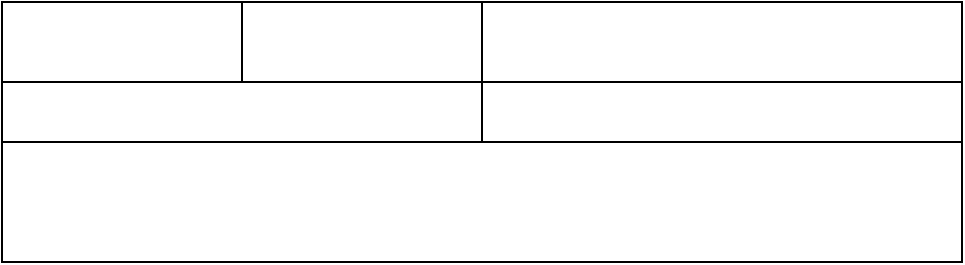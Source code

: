 <mxfile version="21.6.6" type="github">
  <diagram name="第 1 页" id="xoX98izYL95ySu7P4GVX">
    <mxGraphModel dx="2093" dy="903" grid="1" gridSize="10" guides="1" tooltips="1" connect="1" arrows="1" fold="1" page="1" pageScale="1" pageWidth="827" pageHeight="1169" math="0" shadow="0">
      <root>
        <mxCell id="0" />
        <mxCell id="1" parent="0" />
        <mxCell id="Z2o77yhwc-H93JAk-5GT-1" value="" style="rounded=0;whiteSpace=wrap;html=1;" vertex="1" parent="1">
          <mxGeometry x="200" y="200" width="120" height="40" as="geometry" />
        </mxCell>
        <mxCell id="Z2o77yhwc-H93JAk-5GT-2" value="" style="rounded=0;whiteSpace=wrap;html=1;" vertex="1" parent="1">
          <mxGeometry x="320" y="200" width="120" height="40" as="geometry" />
        </mxCell>
        <mxCell id="Z2o77yhwc-H93JAk-5GT-3" value="" style="rounded=0;whiteSpace=wrap;html=1;" vertex="1" parent="1">
          <mxGeometry x="440" y="200" width="240" height="40" as="geometry" />
        </mxCell>
        <mxCell id="Z2o77yhwc-H93JAk-5GT-4" value="" style="rounded=0;whiteSpace=wrap;html=1;" vertex="1" parent="1">
          <mxGeometry x="200" y="240" width="240" height="30" as="geometry" />
        </mxCell>
        <mxCell id="Z2o77yhwc-H93JAk-5GT-5" value="" style="rounded=0;whiteSpace=wrap;html=1;" vertex="1" parent="1">
          <mxGeometry x="440" y="240" width="240" height="30" as="geometry" />
        </mxCell>
        <mxCell id="Z2o77yhwc-H93JAk-5GT-6" value="" style="rounded=0;whiteSpace=wrap;html=1;" vertex="1" parent="1">
          <mxGeometry x="200" y="270" width="480" height="60" as="geometry" />
        </mxCell>
      </root>
    </mxGraphModel>
  </diagram>
</mxfile>
